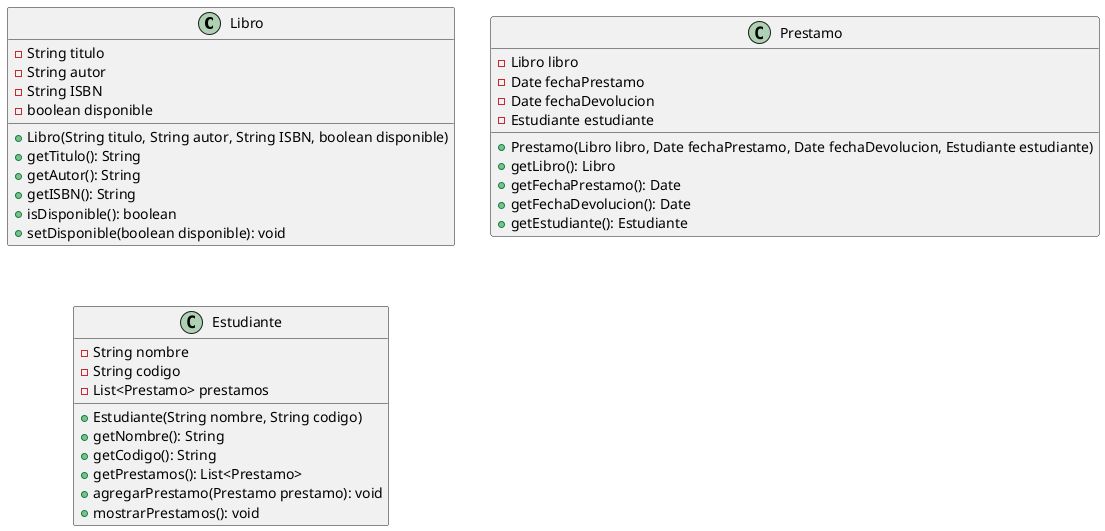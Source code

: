 @startuml  Gestion de Biblioteca


class Libro {
    - String titulo
    - String autor
    - String ISBN
    - boolean disponible

    + Libro(String titulo, String autor, String ISBN, boolean disponible)
    + getTitulo(): String
    + getAutor(): String
    + getISBN(): String
    + isDisponible(): boolean
    + setDisponible(boolean disponible): void
}

class Prestamo {
    - Libro libro
    - Date fechaPrestamo
    - Date fechaDevolucion
    - Estudiante estudiante

    + Prestamo(Libro libro, Date fechaPrestamo, Date fechaDevolucion, Estudiante estudiante)
    + getLibro(): Libro
    + getFechaPrestamo(): Date
    + getFechaDevolucion(): Date
    + getEstudiante(): Estudiante
}

class Estudiante {
    - String nombre
    - String codigo
    - List<Prestamo> prestamos

    + Estudiante(String nombre, String codigo)
    + getNombre(): String
    + getCodigo(): String
    + getPrestamos(): List<Prestamo>
    + agregarPrestamo(Prestamo prestamo): void
    + mostrarPrestamos(): void
}

@enduml